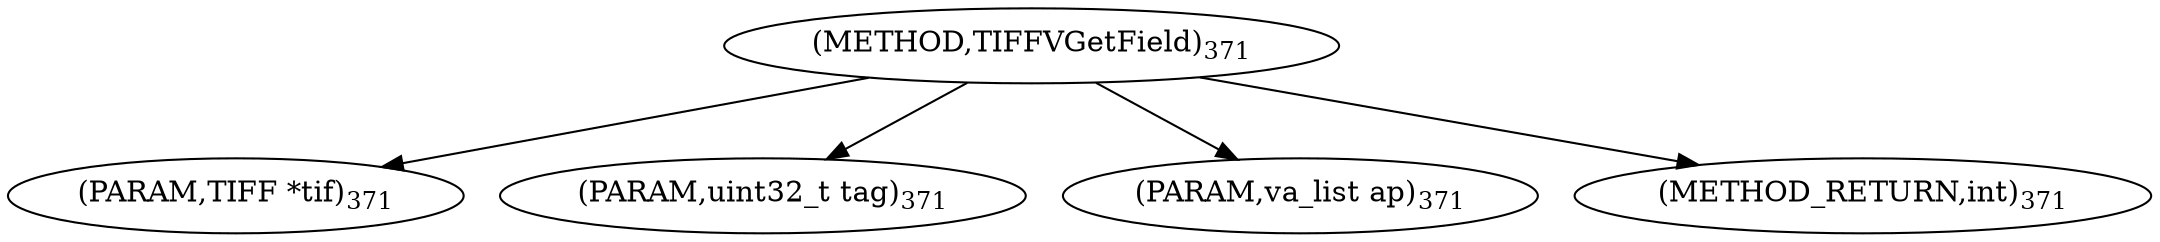 digraph "TIFFVGetField" {  
"8530" [label = <(METHOD,TIFFVGetField)<SUB>371</SUB>> ]
"8531" [label = <(PARAM,TIFF *tif)<SUB>371</SUB>> ]
"8532" [label = <(PARAM,uint32_t tag)<SUB>371</SUB>> ]
"8533" [label = <(PARAM,va_list ap)<SUB>371</SUB>> ]
"8534" [label = <(METHOD_RETURN,int)<SUB>371</SUB>> ]
  "8530" -> "8531" 
  "8530" -> "8532" 
  "8530" -> "8533" 
  "8530" -> "8534" 
}
